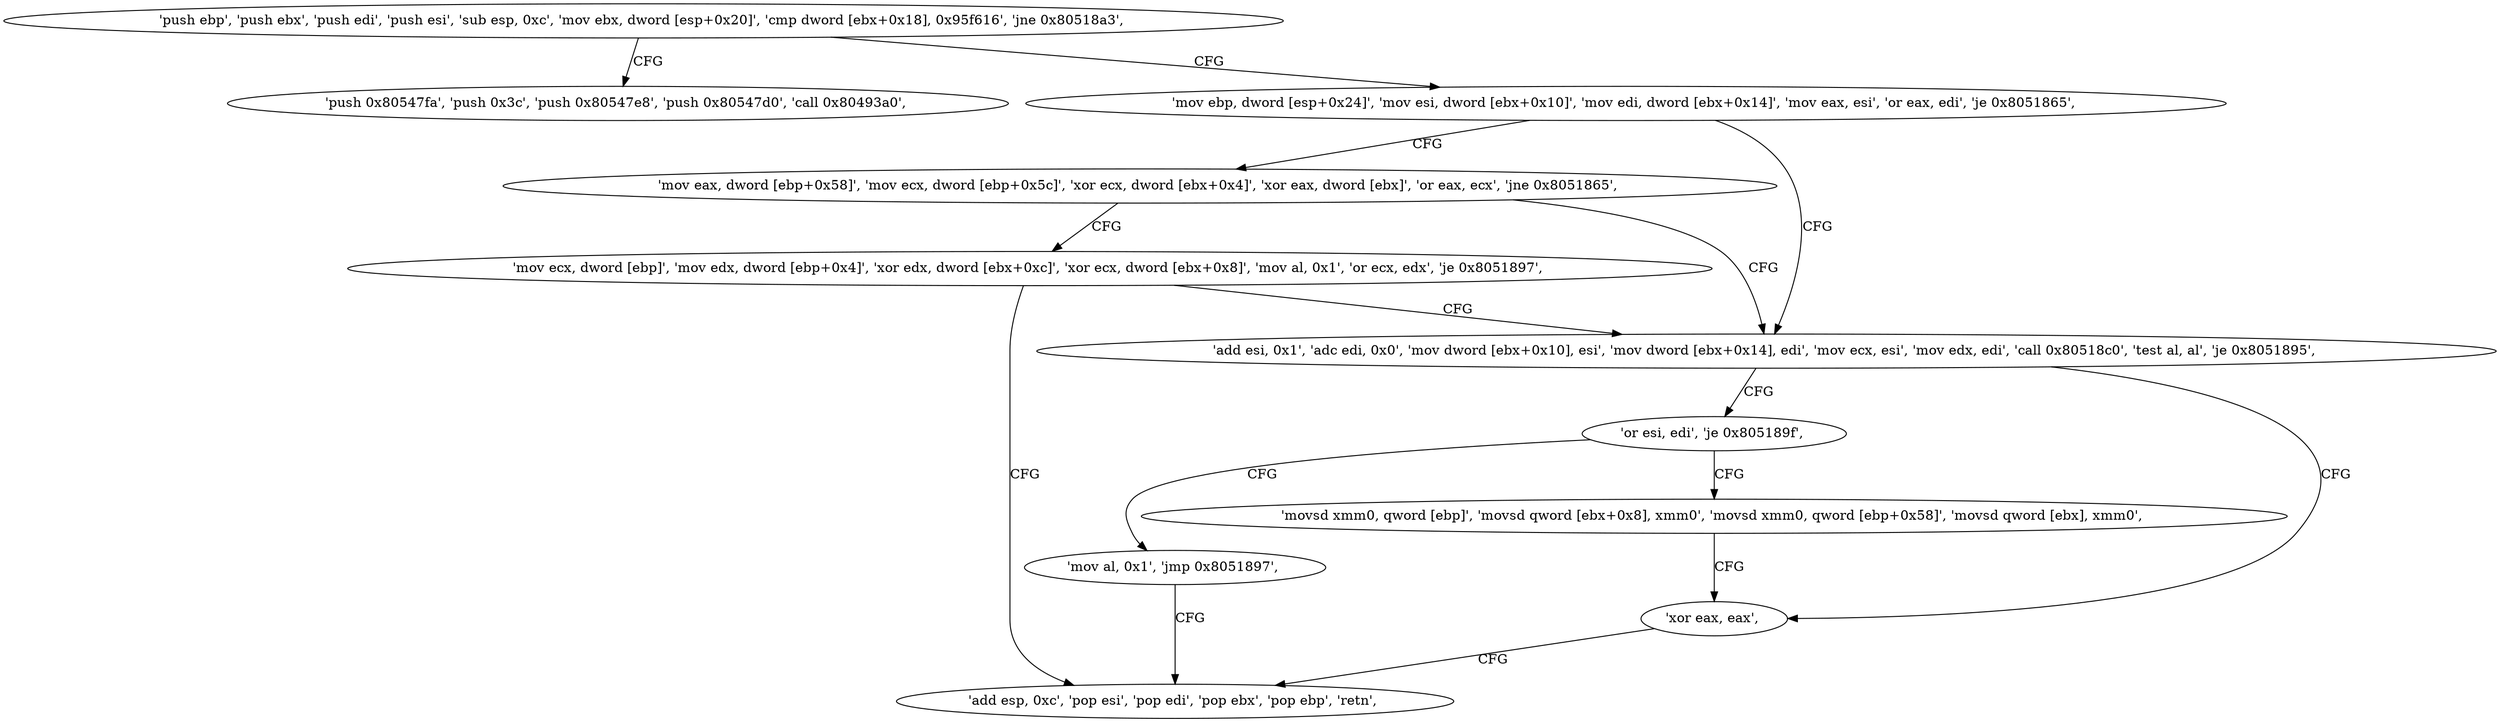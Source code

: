 digraph "func" {
"134551584" [label = "'push ebp', 'push ebx', 'push edi', 'push esi', 'sub esp, 0xc', 'mov ebx, dword [esp+0x20]', 'cmp dword [ebx+0x18], 0x95f616', 'jne 0x80518a3', " ]
"134551715" [label = "'push 0x80547fa', 'push 0x3c', 'push 0x80547e8', 'push 0x80547d0', 'call 0x80493a0', " ]
"134551604" [label = "'mov ebp, dword [esp+0x24]', 'mov esi, dword [ebx+0x10]', 'mov edi, dword [ebx+0x14]', 'mov eax, esi', 'or eax, edi', 'je 0x8051865', " ]
"134551653" [label = "'add esi, 0x1', 'adc edi, 0x0', 'mov dword [ebx+0x10], esi', 'mov dword [ebx+0x14], edi', 'mov ecx, esi', 'mov edx, edi', 'call 0x80518c0', 'test al, al', 'je 0x8051895', " ]
"134551620" [label = "'mov eax, dword [ebp+0x58]', 'mov ecx, dword [ebp+0x5c]', 'xor ecx, dword [ebx+0x4]', 'xor eax, dword [ebx]', 'or eax, ecx', 'jne 0x8051865', " ]
"134551701" [label = "'xor eax, eax', " ]
"134551678" [label = "'or esi, edi', 'je 0x805189f', " ]
"134551635" [label = "'mov ecx, dword [ebp]', 'mov edx, dword [ebp+0x4]', 'xor edx, dword [ebx+0xc]', 'xor ecx, dword [ebx+0x8]', 'mov al, 0x1', 'or ecx, edx', 'je 0x8051897', " ]
"134551703" [label = "'add esp, 0xc', 'pop esi', 'pop edi', 'pop ebx', 'pop ebp', 'retn', " ]
"134551711" [label = "'mov al, 0x1', 'jmp 0x8051897', " ]
"134551682" [label = "'movsd xmm0, qword [ebp]', 'movsd qword [ebx+0x8], xmm0', 'movsd xmm0, qword [ebp+0x58]', 'movsd qword [ebx], xmm0', " ]
"134551584" -> "134551715" [ label = "CFG" ]
"134551584" -> "134551604" [ label = "CFG" ]
"134551604" -> "134551653" [ label = "CFG" ]
"134551604" -> "134551620" [ label = "CFG" ]
"134551653" -> "134551701" [ label = "CFG" ]
"134551653" -> "134551678" [ label = "CFG" ]
"134551620" -> "134551653" [ label = "CFG" ]
"134551620" -> "134551635" [ label = "CFG" ]
"134551701" -> "134551703" [ label = "CFG" ]
"134551678" -> "134551711" [ label = "CFG" ]
"134551678" -> "134551682" [ label = "CFG" ]
"134551635" -> "134551703" [ label = "CFG" ]
"134551635" -> "134551653" [ label = "CFG" ]
"134551711" -> "134551703" [ label = "CFG" ]
"134551682" -> "134551701" [ label = "CFG" ]
}
